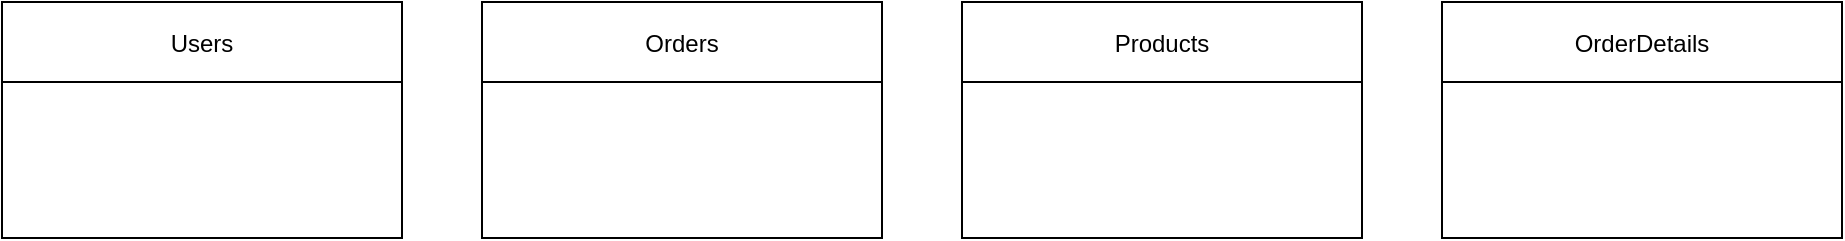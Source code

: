 <?xml version='1.0' encoding='utf-8'?>
<mxfile><diagram name="ERD"><mxGraphModel><root><mxCell id="0" /><mxCell id="1" parent="0" /><mxCell id="100" value="Users" style="shape=swimlane;" vertex="1" parent="1"><mxGeometry x="20" y="50" width="200" height="118" as="geometry" /></mxCell><mxCell id="101" value="Orders" style="shape=swimlane;" vertex="1" parent="1"><mxGeometry x="260" y="50" width="200" height="118" as="geometry" /></mxCell><mxCell id="102" value="Products" style="shape=swimlane;" vertex="1" parent="1"><mxGeometry x="500" y="50" width="200" height="118" as="geometry" /></mxCell><mxCell id="103" value="OrderDetails" style="shape=swimlane;" vertex="1" parent="1"><mxGeometry x="740" y="50" width="200" height="118" as="geometry" /></mxCell></root></mxGraphModel></diagram></mxfile>